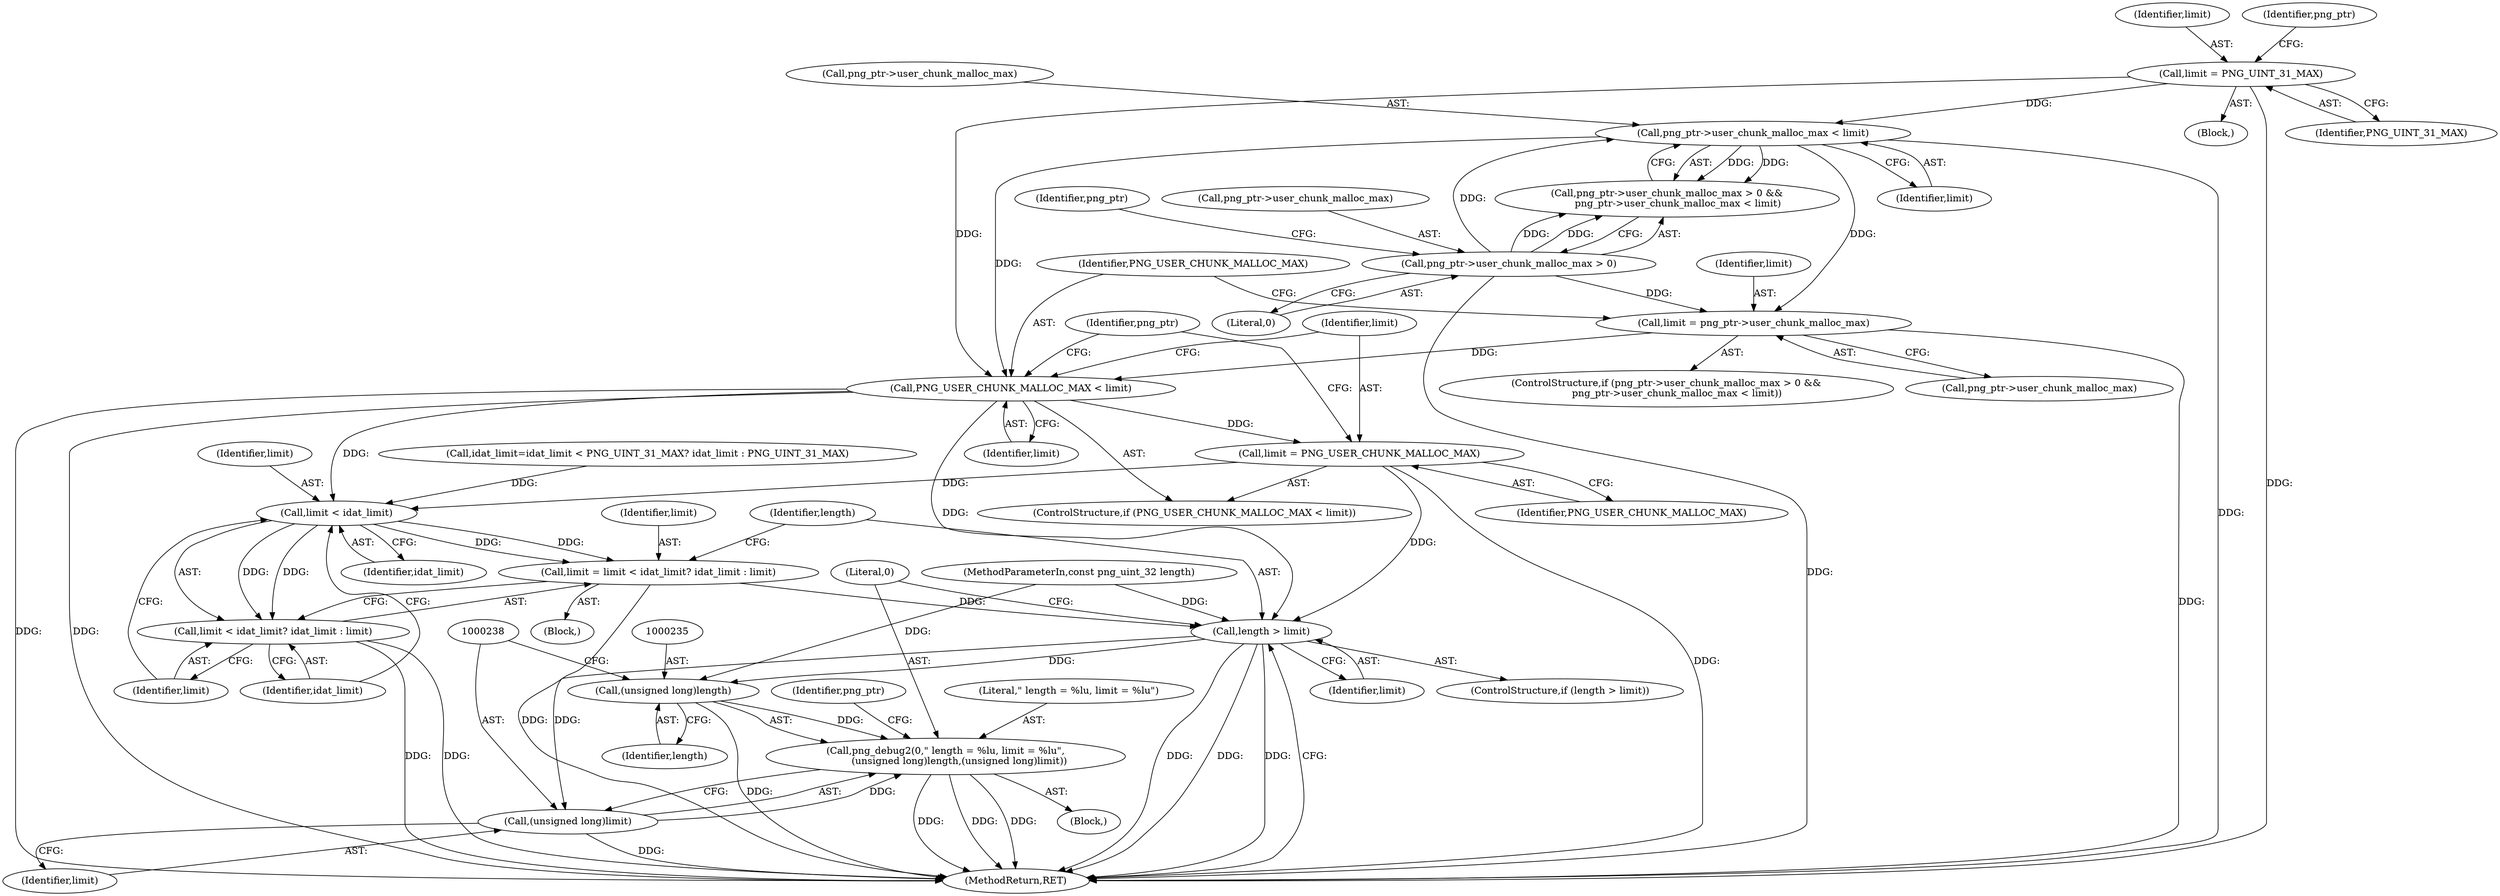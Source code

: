 digraph "0_libpng_8a05766cb74af05c04c53e6c9d60c13fc4d59bf2@API" {
"1000121" [label="(Call,limit = png_ptr->user_chunk_malloc_max)"];
"1000116" [label="(Call,png_ptr->user_chunk_malloc_max < limit)"];
"1000111" [label="(Call,png_ptr->user_chunk_malloc_max > 0)"];
"1000106" [label="(Call,limit = PNG_UINT_31_MAX)"];
"1000127" [label="(Call,PNG_USER_CHUNK_MALLOC_MAX < limit)"];
"1000130" [label="(Call,limit = PNG_USER_CHUNK_MALLOC_MAX)"];
"1000221" [label="(Call,limit < idat_limit)"];
"1000218" [label="(Call,limit = limit < idat_limit? idat_limit : limit)"];
"1000227" [label="(Call,length > limit)"];
"1000234" [label="(Call,(unsigned long)length)"];
"1000231" [label="(Call,png_debug2(0,\" length = %lu, limit = %lu\",\n         (unsigned long)length,(unsigned long)limit))"];
"1000237" [label="(Call,(unsigned long)limit)"];
"1000220" [label="(Call,limit < idat_limit? idat_limit : limit)"];
"1000120" [label="(Identifier,limit)"];
"1000109" [label="(ControlStructure,if (png_ptr->user_chunk_malloc_max > 0 &&\n       png_ptr->user_chunk_malloc_max < limit))"];
"1000234" [label="(Call,(unsigned long)length)"];
"1000227" [label="(Call,length > limit)"];
"1000121" [label="(Call,limit = png_ptr->user_chunk_malloc_max)"];
"1000126" [label="(ControlStructure,if (PNG_USER_CHUNK_MALLOC_MAX < limit))"];
"1000219" [label="(Identifier,limit)"];
"1000129" [label="(Identifier,limit)"];
"1000122" [label="(Identifier,limit)"];
"1000224" [label="(Identifier,idat_limit)"];
"1000233" [label="(Literal,\" length = %lu, limit = %lu\")"];
"1000127" [label="(Call,PNG_USER_CHUNK_MALLOC_MAX < limit)"];
"1000229" [label="(Identifier,limit)"];
"1000241" [label="(Identifier,png_ptr)"];
"1000232" [label="(Literal,0)"];
"1000118" [label="(Identifier,png_ptr)"];
"1000243" [label="(MethodReturn,RET)"];
"1000231" [label="(Call,png_debug2(0,\" length = %lu, limit = %lu\",\n         (unsigned long)length,(unsigned long)limit))"];
"1000112" [label="(Call,png_ptr->user_chunk_malloc_max)"];
"1000210" [label="(Call,idat_limit=idat_limit < PNG_UINT_31_MAX? idat_limit : PNG_UINT_31_MAX)"];
"1000223" [label="(Identifier,idat_limit)"];
"1000218" [label="(Call,limit = limit < idat_limit? idat_limit : limit)"];
"1000139" [label="(Block,)"];
"1000228" [label="(Identifier,length)"];
"1000107" [label="(Identifier,limit)"];
"1000115" [label="(Literal,0)"];
"1000136" [label="(Identifier,png_ptr)"];
"1000131" [label="(Identifier,limit)"];
"1000132" [label="(Identifier,PNG_USER_CHUNK_MALLOC_MAX)"];
"1000104" [label="(Block,)"];
"1000221" [label="(Call,limit < idat_limit)"];
"1000106" [label="(Call,limit = PNG_UINT_31_MAX)"];
"1000123" [label="(Call,png_ptr->user_chunk_malloc_max)"];
"1000116" [label="(Call,png_ptr->user_chunk_malloc_max < limit)"];
"1000128" [label="(Identifier,PNG_USER_CHUNK_MALLOC_MAX)"];
"1000220" [label="(Call,limit < idat_limit? idat_limit : limit)"];
"1000222" [label="(Identifier,limit)"];
"1000111" [label="(Call,png_ptr->user_chunk_malloc_max > 0)"];
"1000113" [label="(Identifier,png_ptr)"];
"1000226" [label="(ControlStructure,if (length > limit))"];
"1000225" [label="(Identifier,limit)"];
"1000237" [label="(Call,(unsigned long)limit)"];
"1000230" [label="(Block,)"];
"1000108" [label="(Identifier,PNG_UINT_31_MAX)"];
"1000236" [label="(Identifier,length)"];
"1000103" [label="(MethodParameterIn,const png_uint_32 length)"];
"1000239" [label="(Identifier,limit)"];
"1000117" [label="(Call,png_ptr->user_chunk_malloc_max)"];
"1000130" [label="(Call,limit = PNG_USER_CHUNK_MALLOC_MAX)"];
"1000110" [label="(Call,png_ptr->user_chunk_malloc_max > 0 &&\n       png_ptr->user_chunk_malloc_max < limit)"];
"1000121" -> "1000109"  [label="AST: "];
"1000121" -> "1000123"  [label="CFG: "];
"1000122" -> "1000121"  [label="AST: "];
"1000123" -> "1000121"  [label="AST: "];
"1000128" -> "1000121"  [label="CFG: "];
"1000121" -> "1000243"  [label="DDG: "];
"1000116" -> "1000121"  [label="DDG: "];
"1000111" -> "1000121"  [label="DDG: "];
"1000121" -> "1000127"  [label="DDG: "];
"1000116" -> "1000110"  [label="AST: "];
"1000116" -> "1000120"  [label="CFG: "];
"1000117" -> "1000116"  [label="AST: "];
"1000120" -> "1000116"  [label="AST: "];
"1000110" -> "1000116"  [label="CFG: "];
"1000116" -> "1000243"  [label="DDG: "];
"1000116" -> "1000110"  [label="DDG: "];
"1000116" -> "1000110"  [label="DDG: "];
"1000111" -> "1000116"  [label="DDG: "];
"1000106" -> "1000116"  [label="DDG: "];
"1000116" -> "1000127"  [label="DDG: "];
"1000111" -> "1000110"  [label="AST: "];
"1000111" -> "1000115"  [label="CFG: "];
"1000112" -> "1000111"  [label="AST: "];
"1000115" -> "1000111"  [label="AST: "];
"1000118" -> "1000111"  [label="CFG: "];
"1000110" -> "1000111"  [label="CFG: "];
"1000111" -> "1000243"  [label="DDG: "];
"1000111" -> "1000110"  [label="DDG: "];
"1000111" -> "1000110"  [label="DDG: "];
"1000106" -> "1000104"  [label="AST: "];
"1000106" -> "1000108"  [label="CFG: "];
"1000107" -> "1000106"  [label="AST: "];
"1000108" -> "1000106"  [label="AST: "];
"1000113" -> "1000106"  [label="CFG: "];
"1000106" -> "1000243"  [label="DDG: "];
"1000106" -> "1000127"  [label="DDG: "];
"1000127" -> "1000126"  [label="AST: "];
"1000127" -> "1000129"  [label="CFG: "];
"1000128" -> "1000127"  [label="AST: "];
"1000129" -> "1000127"  [label="AST: "];
"1000131" -> "1000127"  [label="CFG: "];
"1000136" -> "1000127"  [label="CFG: "];
"1000127" -> "1000243"  [label="DDG: "];
"1000127" -> "1000243"  [label="DDG: "];
"1000127" -> "1000130"  [label="DDG: "];
"1000127" -> "1000221"  [label="DDG: "];
"1000127" -> "1000227"  [label="DDG: "];
"1000130" -> "1000126"  [label="AST: "];
"1000130" -> "1000132"  [label="CFG: "];
"1000131" -> "1000130"  [label="AST: "];
"1000132" -> "1000130"  [label="AST: "];
"1000136" -> "1000130"  [label="CFG: "];
"1000130" -> "1000243"  [label="DDG: "];
"1000130" -> "1000221"  [label="DDG: "];
"1000130" -> "1000227"  [label="DDG: "];
"1000221" -> "1000220"  [label="AST: "];
"1000221" -> "1000223"  [label="CFG: "];
"1000222" -> "1000221"  [label="AST: "];
"1000223" -> "1000221"  [label="AST: "];
"1000224" -> "1000221"  [label="CFG: "];
"1000225" -> "1000221"  [label="CFG: "];
"1000221" -> "1000218"  [label="DDG: "];
"1000221" -> "1000218"  [label="DDG: "];
"1000210" -> "1000221"  [label="DDG: "];
"1000221" -> "1000220"  [label="DDG: "];
"1000221" -> "1000220"  [label="DDG: "];
"1000218" -> "1000139"  [label="AST: "];
"1000218" -> "1000220"  [label="CFG: "];
"1000219" -> "1000218"  [label="AST: "];
"1000220" -> "1000218"  [label="AST: "];
"1000228" -> "1000218"  [label="CFG: "];
"1000218" -> "1000243"  [label="DDG: "];
"1000218" -> "1000227"  [label="DDG: "];
"1000227" -> "1000226"  [label="AST: "];
"1000227" -> "1000229"  [label="CFG: "];
"1000228" -> "1000227"  [label="AST: "];
"1000229" -> "1000227"  [label="AST: "];
"1000232" -> "1000227"  [label="CFG: "];
"1000243" -> "1000227"  [label="CFG: "];
"1000227" -> "1000243"  [label="DDG: "];
"1000227" -> "1000243"  [label="DDG: "];
"1000227" -> "1000243"  [label="DDG: "];
"1000103" -> "1000227"  [label="DDG: "];
"1000227" -> "1000234"  [label="DDG: "];
"1000227" -> "1000237"  [label="DDG: "];
"1000234" -> "1000231"  [label="AST: "];
"1000234" -> "1000236"  [label="CFG: "];
"1000235" -> "1000234"  [label="AST: "];
"1000236" -> "1000234"  [label="AST: "];
"1000238" -> "1000234"  [label="CFG: "];
"1000234" -> "1000243"  [label="DDG: "];
"1000234" -> "1000231"  [label="DDG: "];
"1000103" -> "1000234"  [label="DDG: "];
"1000231" -> "1000230"  [label="AST: "];
"1000231" -> "1000237"  [label="CFG: "];
"1000232" -> "1000231"  [label="AST: "];
"1000233" -> "1000231"  [label="AST: "];
"1000237" -> "1000231"  [label="AST: "];
"1000241" -> "1000231"  [label="CFG: "];
"1000231" -> "1000243"  [label="DDG: "];
"1000231" -> "1000243"  [label="DDG: "];
"1000231" -> "1000243"  [label="DDG: "];
"1000237" -> "1000231"  [label="DDG: "];
"1000237" -> "1000239"  [label="CFG: "];
"1000238" -> "1000237"  [label="AST: "];
"1000239" -> "1000237"  [label="AST: "];
"1000237" -> "1000243"  [label="DDG: "];
"1000220" -> "1000224"  [label="CFG: "];
"1000220" -> "1000225"  [label="CFG: "];
"1000224" -> "1000220"  [label="AST: "];
"1000225" -> "1000220"  [label="AST: "];
"1000220" -> "1000243"  [label="DDG: "];
"1000220" -> "1000243"  [label="DDG: "];
}
